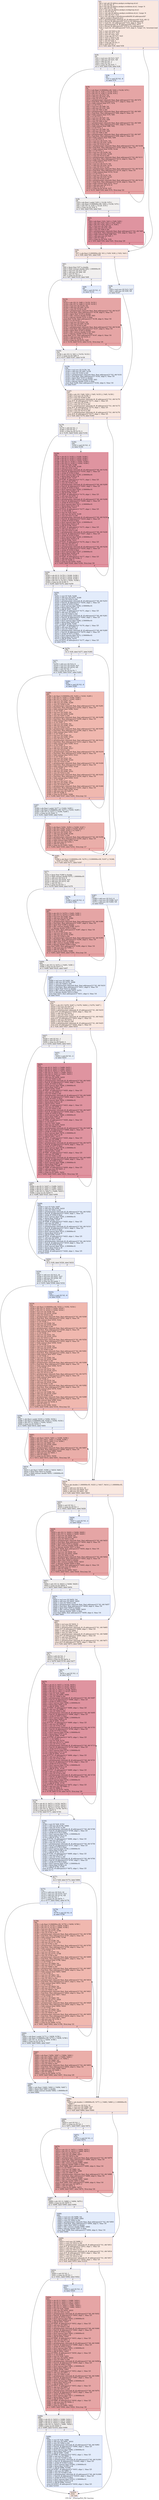 digraph "CFG for '_Z5mergePhS_Pfii' function" {
	label="CFG for '_Z5mergePhS_Pfii' function";

	Node0x5e0a450 [shape=record,color="#3d50c3ff", style=filled, fillcolor="#f1ccb870",label="{%5:\l  %6 = tail call i32 @llvm.amdgcn.workgroup.id.x()\l  %7 = shl i32 %6, 5\l  %8 = tail call i32 @llvm.amdgcn.workitem.id.x(), !range !4\l  %9 = add i32 %7, %8\l  %10 = tail call i32 @llvm.amdgcn.workgroup.id.y()\l  %11 = shl i32 %10, 5\l  %12 = tail call i32 @llvm.amdgcn.workitem.id.y(), !range !4\l  %13 = add i32 %11, %12\l  %14 = tail call align 4 dereferenceable(64) i8 addrspace(4)*\l... @llvm.amdgcn.dispatch.ptr()\l  %15 = getelementptr inbounds i8, i8 addrspace(4)* %14, i64 12\l  %16 = bitcast i8 addrspace(4)* %15 to i32 addrspace(4)*\l  %17 = load i32, i32 addrspace(4)* %16, align 4, !tbaa !5\l  %18 = getelementptr i8, i8 addrspace(4)* %14, i64 4\l  %19 = bitcast i8 addrspace(4)* %18 to i16 addrspace(4)*\l  %20 = load i16, i16 addrspace(4)* %19, align 4, !range !14, !invariant.load\l... !15\l  %21 = zext i16 %20 to i32\l  %22 = udiv i32 %17, %21\l  %23 = mul i32 %22, %21\l  %24 = icmp ugt i32 %17, %23\l  %25 = zext i1 %24 to i32\l  %26 = add i32 %22, %25\l  %27 = shl i32 %26, 5\l  %28 = icmp sgt i32 %3, 0\l  %29 = mul i32 %4, 3\l  br i1 %28, label %30, label %56\l|{<s0>T|<s1>F}}"];
	Node0x5e0a450:s0 -> Node0x5e0d600;
	Node0x5e0a450:s1 -> Node0x5e0d690;
	Node0x5e0d600 [shape=record,color="#3d50c3ff", style=filled, fillcolor="#e0dbd870",label="{%30:\l30:                                               \l  %31 = mul nsw i32 %13, %27\l  %32 = add nsw i32 %31, %9\l  %33 = add i32 %3, -1\l  %34 = and i32 %3, 7\l  %35 = icmp ult i32 %33, 7\l  br i1 %35, label %38, label %36\l|{<s0>T|<s1>F}}"];
	Node0x5e0d600:s0 -> Node0x5e0dc20;
	Node0x5e0d600:s1 -> Node0x5e0dc70;
	Node0x5e0dc70 [shape=record,color="#3d50c3ff", style=filled, fillcolor="#bfd3f670",label="{%36:\l36:                                               \l  %37 = and i32 %3, -8\l  br label %70\l}"];
	Node0x5e0dc70 -> Node0x5e0de70;
	Node0x5e0dc20 [shape=record,color="#3d50c3ff", style=filled, fillcolor="#e0dbd870",label="{%38:\l38:                                               \l  %39 = phi float [ undef, %30 ], [ %128, %70 ]\l  %40 = phi float [ 0.000000e+00, %30 ], [ %128, %70 ]\l  %41 = phi i32 [ 0, %30 ], [ %129, %70 ]\l  %42 = icmp eq i32 %34, 0\l  br i1 %42, label %56, label %43\l|{<s0>T|<s1>F}}"];
	Node0x5e0dc20:s0 -> Node0x5e0d690;
	Node0x5e0dc20:s1 -> Node0x5e0f0e0;
	Node0x5e0f0e0 [shape=record,color="#b70d28ff", style=filled, fillcolor="#b70d2870",label="{%43:\l43:                                               \l  %44 = phi float [ %52, %43 ], [ %40, %38 ]\l  %45 = phi i32 [ %53, %43 ], [ %41, %38 ]\l  %46 = phi i32 [ %54, %43 ], [ 0, %38 ]\l  %47 = mul nsw i32 %45, %4\l  %48 = add nsw i32 %32, %47\l  %49 = sext i32 %48 to i64\l  %50 = getelementptr inbounds float, float addrspace(1)* %2, i64 %49\l  %51 = load float, float addrspace(1)* %50, align 4, !tbaa !16\l  %52 = fadd contract float %44, %51\l  %53 = add nuw nsw i32 %45, 1\l  %54 = add i32 %46, 1\l  %55 = icmp eq i32 %54, %34\l  br i1 %55, label %56, label %43, !llvm.loop !20\l|{<s0>T|<s1>F}}"];
	Node0x5e0f0e0:s0 -> Node0x5e0d690;
	Node0x5e0f0e0:s1 -> Node0x5e0f0e0;
	Node0x5e0d690 [shape=record,color="#3d50c3ff", style=filled, fillcolor="#f1ccb870",label="{%56:\l56:                                               \l  %57 = phi float [ 0.000000e+00, %5 ], [ %39, %38 ], [ %52, %43 ]\l  br i1 %28, label %61, label %58\l|{<s0>T|<s1>F}}"];
	Node0x5e0d690:s0 -> Node0x5e0fd90;
	Node0x5e0d690:s1 -> Node0x5e0fde0;
	Node0x5e0fde0 [shape=record,color="#3d50c3ff", style=filled, fillcolor="#cbd8ee70",label="{%58:\l58:                                               \l  %59 = mul nsw i32 %13, %27\l  %60 = add nsw i32 %59, %9\l  br label %167\l}"];
	Node0x5e0fde0 -> Node0x5e10040;
	Node0x5e0fd90 [shape=record,color="#3d50c3ff", style=filled, fillcolor="#e0dbd870",label="{%61:\l61:                                               \l  %62 = fpext float %57 to double\l  %63 = fadd contract double %62, 1.000000e-05\l  %64 = mul nsw i32 %13, %27\l  %65 = add nsw i32 %64, %9\l  %66 = and i32 %3, 1\l  %67 = icmp eq i32 %3, 1\l  br i1 %67, label %155, label %68\l|{<s0>T|<s1>F}}"];
	Node0x5e0fd90:s0 -> Node0x5e0daa0;
	Node0x5e0fd90:s1 -> Node0x5e106e0;
	Node0x5e106e0 [shape=record,color="#3d50c3ff", style=filled, fillcolor="#bfd3f670",label="{%68:\l68:                                               \l  %69 = and i32 %3, -2\l  br label %132\l}"];
	Node0x5e106e0 -> Node0x5e108b0;
	Node0x5e0de70 [shape=record,color="#b70d28ff", style=filled, fillcolor="#c5333470",label="{%70:\l70:                                               \l  %71 = phi float [ 0.000000e+00, %36 ], [ %128, %70 ]\l  %72 = phi i32 [ 0, %36 ], [ %129, %70 ]\l  %73 = phi i32 [ 0, %36 ], [ %130, %70 ]\l  %74 = mul nsw i32 %72, %4\l  %75 = add nsw i32 %32, %74\l  %76 = sext i32 %75 to i64\l  %77 = getelementptr inbounds float, float addrspace(1)* %2, i64 %76\l  %78 = load float, float addrspace(1)* %77, align 4, !tbaa !16\l  %79 = fadd contract float %71, %78\l  %80 = or i32 %72, 1\l  %81 = mul nsw i32 %80, %4\l  %82 = add nsw i32 %32, %81\l  %83 = sext i32 %82 to i64\l  %84 = getelementptr inbounds float, float addrspace(1)* %2, i64 %83\l  %85 = load float, float addrspace(1)* %84, align 4, !tbaa !16\l  %86 = fadd contract float %79, %85\l  %87 = or i32 %72, 2\l  %88 = mul nsw i32 %87, %4\l  %89 = add nsw i32 %32, %88\l  %90 = sext i32 %89 to i64\l  %91 = getelementptr inbounds float, float addrspace(1)* %2, i64 %90\l  %92 = load float, float addrspace(1)* %91, align 4, !tbaa !16\l  %93 = fadd contract float %86, %92\l  %94 = or i32 %72, 3\l  %95 = mul nsw i32 %94, %4\l  %96 = add nsw i32 %32, %95\l  %97 = sext i32 %96 to i64\l  %98 = getelementptr inbounds float, float addrspace(1)* %2, i64 %97\l  %99 = load float, float addrspace(1)* %98, align 4, !tbaa !16\l  %100 = fadd contract float %93, %99\l  %101 = or i32 %72, 4\l  %102 = mul nsw i32 %101, %4\l  %103 = add nsw i32 %32, %102\l  %104 = sext i32 %103 to i64\l  %105 = getelementptr inbounds float, float addrspace(1)* %2, i64 %104\l  %106 = load float, float addrspace(1)* %105, align 4, !tbaa !16\l  %107 = fadd contract float %100, %106\l  %108 = or i32 %72, 5\l  %109 = mul nsw i32 %108, %4\l  %110 = add nsw i32 %32, %109\l  %111 = sext i32 %110 to i64\l  %112 = getelementptr inbounds float, float addrspace(1)* %2, i64 %111\l  %113 = load float, float addrspace(1)* %112, align 4, !tbaa !16\l  %114 = fadd contract float %107, %113\l  %115 = or i32 %72, 6\l  %116 = mul nsw i32 %115, %4\l  %117 = add nsw i32 %32, %116\l  %118 = sext i32 %117 to i64\l  %119 = getelementptr inbounds float, float addrspace(1)* %2, i64 %118\l  %120 = load float, float addrspace(1)* %119, align 4, !tbaa !16\l  %121 = fadd contract float %114, %120\l  %122 = or i32 %72, 7\l  %123 = mul nsw i32 %122, %4\l  %124 = add nsw i32 %32, %123\l  %125 = sext i32 %124 to i64\l  %126 = getelementptr inbounds float, float addrspace(1)* %2, i64 %125\l  %127 = load float, float addrspace(1)* %126, align 4, !tbaa !16\l  %128 = fadd contract float %121, %127\l  %129 = add nuw nsw i32 %72, 8\l  %130 = add i32 %73, 8\l  %131 = icmp eq i32 %130, %37\l  br i1 %131, label %38, label %70, !llvm.loop !22\l|{<s0>T|<s1>F}}"];
	Node0x5e0de70:s0 -> Node0x5e0dc20;
	Node0x5e0de70:s1 -> Node0x5e0de70;
	Node0x5e108b0 [shape=record,color="#b70d28ff", style=filled, fillcolor="#c5333470",label="{%132:\l132:                                              \l  %133 = phi i32 [ 0, %68 ], [ %152, %132 ]\l  %134 = phi i32 [ 0, %68 ], [ %153, %132 ]\l  %135 = mul nsw i32 %133, %4\l  %136 = add nsw i32 %65, %135\l  %137 = sext i32 %136 to i64\l  %138 = getelementptr inbounds float, float addrspace(1)* %2, i64 %137\l  %139 = load float, float addrspace(1)* %138, align 4, !tbaa !16\l  %140 = fpext float %139 to double\l  %141 = fdiv contract double %140, %63\l  %142 = fptrunc double %141 to float\l  store float %142, float addrspace(1)* %138, align 4, !tbaa !16\l  %143 = or i32 %133, 1\l  %144 = mul nsw i32 %143, %4\l  %145 = add nsw i32 %65, %144\l  %146 = sext i32 %145 to i64\l  %147 = getelementptr inbounds float, float addrspace(1)* %2, i64 %146\l  %148 = load float, float addrspace(1)* %147, align 4, !tbaa !16\l  %149 = fpext float %148 to double\l  %150 = fdiv contract double %149, %63\l  %151 = fptrunc double %150 to float\l  store float %151, float addrspace(1)* %147, align 4, !tbaa !16\l  %152 = add nuw nsw i32 %133, 2\l  %153 = add i32 %134, 2\l  %154 = icmp eq i32 %153, %69\l  br i1 %154, label %155, label %132, !llvm.loop !24\l|{<s0>T|<s1>F}}"];
	Node0x5e108b0:s0 -> Node0x5e0daa0;
	Node0x5e108b0:s1 -> Node0x5e108b0;
	Node0x5e0daa0 [shape=record,color="#3d50c3ff", style=filled, fillcolor="#e0dbd870",label="{%155:\l155:                                              \l  %156 = phi i32 [ 0, %61 ], [ %152, %132 ]\l  %157 = icmp eq i32 %66, 0\l  br i1 %157, label %167, label %158\l|{<s0>T|<s1>F}}"];
	Node0x5e0daa0:s0 -> Node0x5e10040;
	Node0x5e0daa0:s1 -> Node0x5e14630;
	Node0x5e14630 [shape=record,color="#3d50c3ff", style=filled, fillcolor="#bfd3f670",label="{%158:\l158:                                              \l  %159 = mul nsw i32 %156, %4\l  %160 = add nsw i32 %65, %159\l  %161 = sext i32 %160 to i64\l  %162 = getelementptr inbounds float, float addrspace(1)* %2, i64 %161\l  %163 = load float, float addrspace(1)* %162, align 4, !tbaa !16\l  %164 = fpext float %163 to double\l  %165 = fdiv contract double %164, %63\l  %166 = fptrunc double %165 to float\l  store float %166, float addrspace(1)* %162, align 4, !tbaa !16\l  br label %167\l}"];
	Node0x5e14630 -> Node0x5e10040;
	Node0x5e10040 [shape=record,color="#3d50c3ff", style=filled, fillcolor="#f1ccb870",label="{%167:\l167:                                              \l  %168 = phi i32 [ %60, %58 ], [ %65, %155 ], [ %65, %158 ]\l  %169 = mul nsw i32 %168, 3\l  %170 = sext i32 %169 to i64\l  %171 = getelementptr inbounds i8, i8 addrspace(1)* %1, i64 %170\l  store i8 0, i8 addrspace(1)* %171, align 1, !tbaa !25\l  %172 = add nsw i32 %169, 1\l  %173 = sext i32 %172 to i64\l  %174 = getelementptr inbounds i8, i8 addrspace(1)* %1, i64 %173\l  store i8 0, i8 addrspace(1)* %174, align 1, !tbaa !25\l  %175 = add nsw i32 %169, 2\l  %176 = sext i32 %175 to i64\l  %177 = getelementptr inbounds i8, i8 addrspace(1)* %1, i64 %176\l  store i8 0, i8 addrspace(1)* %177, align 1, !tbaa !25\l  br i1 %28, label %178, label %365\l|{<s0>T|<s1>F}}"];
	Node0x5e10040:s0 -> Node0x5e15a70;
	Node0x5e10040:s1 -> Node0x5e15b00;
	Node0x5e15a70 [shape=record,color="#3d50c3ff", style=filled, fillcolor="#e0dbd870",label="{%178:\l178:                                              \l  %179 = add i32 %3, -1\l  %180 = and i32 %3, 1\l  %181 = icmp eq i32 %179, 0\l  br i1 %181, label %244, label %182\l|{<s0>T|<s1>F}}"];
	Node0x5e15a70:s0 -> Node0x5e15df0;
	Node0x5e15a70:s1 -> Node0x5e15e40;
	Node0x5e15e40 [shape=record,color="#3d50c3ff", style=filled, fillcolor="#cedaeb70",label="{%182:\l182:                                              \l  %183 = and i32 %3, -2\l  br label %184\l}"];
	Node0x5e15e40 -> Node0x5e16010;
	Node0x5e16010 [shape=record,color="#b70d28ff", style=filled, fillcolor="#b70d2870",label="{%184:\l184:                                              \l  %185 = phi i8 [ 0, %182 ], [ %240, %184 ]\l  %186 = phi i8 [ 0, %182 ], [ %232, %184 ]\l  %187 = phi i8 [ 0, %182 ], [ %224, %184 ]\l  %188 = phi i32 [ 0, %182 ], [ %241, %184 ]\l  %189 = phi i32 [ 0, %182 ], [ %242, %184 ]\l  %190 = mul i32 %29, %188\l  %191 = add nsw i32 %190, %169\l  %192 = sext i32 %191 to i64\l  %193 = getelementptr inbounds i8, i8 addrspace(1)* %0, i64 %192\l  %194 = load i8, i8 addrspace(1)* %193, align 1, !tbaa !25\l  %195 = uitofp i8 %194 to float\l  %196 = fmul contract float %195, 2.500000e-01\l  %197 = fptoui float %196 to i8\l  %198 = add i8 %187, %197\l  store i8 %198, i8 addrspace(1)* %171, align 1, !tbaa !25\l  %199 = add nsw i32 %191, 1\l  %200 = sext i32 %199 to i64\l  %201 = getelementptr inbounds i8, i8 addrspace(1)* %0, i64 %200\l  %202 = load i8, i8 addrspace(1)* %201, align 1, !tbaa !25\l  %203 = uitofp i8 %202 to float\l  %204 = fmul contract float %203, 2.500000e-01\l  %205 = fptoui float %204 to i8\l  %206 = add i8 %186, %205\l  store i8 %206, i8 addrspace(1)* %174, align 1, !tbaa !25\l  %207 = add nsw i32 %191, 2\l  %208 = sext i32 %207 to i64\l  %209 = getelementptr inbounds i8, i8 addrspace(1)* %0, i64 %208\l  %210 = load i8, i8 addrspace(1)* %209, align 1, !tbaa !25\l  %211 = uitofp i8 %210 to float\l  %212 = fmul contract float %211, 2.500000e-01\l  %213 = fptoui float %212 to i8\l  %214 = add i8 %185, %213\l  store i8 %214, i8 addrspace(1)* %177, align 1, !tbaa !25\l  %215 = or i32 %188, 1\l  %216 = mul i32 %29, %215\l  %217 = add nsw i32 %216, %169\l  %218 = sext i32 %217 to i64\l  %219 = getelementptr inbounds i8, i8 addrspace(1)* %0, i64 %218\l  %220 = load i8, i8 addrspace(1)* %219, align 1, !tbaa !25\l  %221 = uitofp i8 %220 to float\l  %222 = fmul contract float %221, 2.500000e-01\l  %223 = fptoui float %222 to i8\l  %224 = add i8 %198, %223\l  store i8 %224, i8 addrspace(1)* %171, align 1, !tbaa !25\l  %225 = add nsw i32 %217, 1\l  %226 = sext i32 %225 to i64\l  %227 = getelementptr inbounds i8, i8 addrspace(1)* %0, i64 %226\l  %228 = load i8, i8 addrspace(1)* %227, align 1, !tbaa !25\l  %229 = uitofp i8 %228 to float\l  %230 = fmul contract float %229, 2.500000e-01\l  %231 = fptoui float %230 to i8\l  %232 = add i8 %206, %231\l  store i8 %232, i8 addrspace(1)* %174, align 1, !tbaa !25\l  %233 = add nsw i32 %217, 2\l  %234 = sext i32 %233 to i64\l  %235 = getelementptr inbounds i8, i8 addrspace(1)* %0, i64 %234\l  %236 = load i8, i8 addrspace(1)* %235, align 1, !tbaa !25\l  %237 = uitofp i8 %236 to float\l  %238 = fmul contract float %237, 2.500000e-01\l  %239 = fptoui float %238 to i8\l  %240 = add i8 %214, %239\l  store i8 %240, i8 addrspace(1)* %177, align 1, !tbaa !25\l  %241 = add nuw nsw i32 %188, 2\l  %242 = add i32 %189, 2\l  %243 = icmp eq i32 %242, %183\l  br i1 %243, label %244, label %184, !llvm.loop !26\l|{<s0>T|<s1>F}}"];
	Node0x5e16010:s0 -> Node0x5e15df0;
	Node0x5e16010:s1 -> Node0x5e16010;
	Node0x5e15df0 [shape=record,color="#3d50c3ff", style=filled, fillcolor="#e0dbd870",label="{%244:\l244:                                              \l  %245 = phi i8 [ 0, %178 ], [ %240, %184 ]\l  %246 = phi i8 [ 0, %178 ], [ %232, %184 ]\l  %247 = phi i8 [ 0, %178 ], [ %224, %184 ]\l  %248 = phi i32 [ 0, %178 ], [ %241, %184 ]\l  %249 = icmp eq i32 %180, 0\l  br i1 %249, label %276, label %250\l|{<s0>T|<s1>F}}"];
	Node0x5e15df0:s0 -> Node0x5e189e0;
	Node0x5e15df0:s1 -> Node0x5e18a30;
	Node0x5e18a30 [shape=record,color="#3d50c3ff", style=filled, fillcolor="#bfd3f670",label="{%250:\l250:                                              \l  %251 = mul i32 %29, %248\l  %252 = add nsw i32 %251, %169\l  %253 = sext i32 %252 to i64\l  %254 = getelementptr inbounds i8, i8 addrspace(1)* %0, i64 %253\l  %255 = load i8, i8 addrspace(1)* %254, align 1, !tbaa !25\l  %256 = uitofp i8 %255 to float\l  %257 = fmul contract float %256, 2.500000e-01\l  %258 = fptoui float %257 to i8\l  %259 = add i8 %247, %258\l  store i8 %259, i8 addrspace(1)* %171, align 1, !tbaa !25\l  %260 = add nsw i32 %252, 1\l  %261 = sext i32 %260 to i64\l  %262 = getelementptr inbounds i8, i8 addrspace(1)* %0, i64 %261\l  %263 = load i8, i8 addrspace(1)* %262, align 1, !tbaa !25\l  %264 = uitofp i8 %263 to float\l  %265 = fmul contract float %264, 2.500000e-01\l  %266 = fptoui float %265 to i8\l  %267 = add i8 %246, %266\l  store i8 %267, i8 addrspace(1)* %174, align 1, !tbaa !25\l  %268 = add nsw i32 %252, 2\l  %269 = sext i32 %268 to i64\l  %270 = getelementptr inbounds i8, i8 addrspace(1)* %0, i64 %269\l  %271 = load i8, i8 addrspace(1)* %270, align 1, !tbaa !25\l  %272 = uitofp i8 %271 to float\l  %273 = fmul contract float %272, 2.500000e-01\l  %274 = fptoui float %273 to i8\l  %275 = add i8 %245, %274\l  store i8 %275, i8 addrspace(1)* %177, align 1, !tbaa !25\l  br label %276\l}"];
	Node0x5e18a30 -> Node0x5e189e0;
	Node0x5e189e0 [shape=record,color="#3d50c3ff", style=filled, fillcolor="#e0dbd870",label="{%276:\l276:                                              \l  br i1 %28, label %277, label %365\l|{<s0>T|<s1>F}}"];
	Node0x5e189e0:s0 -> Node0x5e1a1c0;
	Node0x5e189e0:s1 -> Node0x5e15b00;
	Node0x5e1a1c0 [shape=record,color="#3d50c3ff", style=filled, fillcolor="#cedaeb70",label="{%277:\l277:                                              \l  %278 = add nsw i32 %13, 8\l  %279 = mul nsw i32 %278, %27\l  %280 = add nsw i32 %279, %9\l  %281 = and i32 %3, 7\l  %282 = icmp ult i32 %179, 7\l  br i1 %282, label %347, label %283\l|{<s0>T|<s1>F}}"];
	Node0x5e1a1c0:s0 -> Node0x5e1a590;
	Node0x5e1a1c0:s1 -> Node0x5e1a5e0;
	Node0x5e1a5e0 [shape=record,color="#3d50c3ff", style=filled, fillcolor="#abc8fd70",label="{%283:\l283:                                              \l  %284 = and i32 %3, -8\l  br label %285\l}"];
	Node0x5e1a5e0 -> Node0x5e1a770;
	Node0x5e1a770 [shape=record,color="#3d50c3ff", style=filled, fillcolor="#dc5d4a70",label="{%285:\l285:                                              \l  %286 = phi float [ 0.000000e+00, %283 ], [ %343, %285 ]\l  %287 = phi i32 [ 0, %283 ], [ %344, %285 ]\l  %288 = phi i32 [ 0, %283 ], [ %345, %285 ]\l  %289 = mul nsw i32 %287, %4\l  %290 = add nsw i32 %280, %289\l  %291 = sext i32 %290 to i64\l  %292 = getelementptr inbounds float, float addrspace(1)* %2, i64 %291\l  %293 = load float, float addrspace(1)* %292, align 4, !tbaa !16\l  %294 = fadd contract float %286, %293\l  %295 = or i32 %287, 1\l  %296 = mul nsw i32 %295, %4\l  %297 = add nsw i32 %280, %296\l  %298 = sext i32 %297 to i64\l  %299 = getelementptr inbounds float, float addrspace(1)* %2, i64 %298\l  %300 = load float, float addrspace(1)* %299, align 4, !tbaa !16\l  %301 = fadd contract float %294, %300\l  %302 = or i32 %287, 2\l  %303 = mul nsw i32 %302, %4\l  %304 = add nsw i32 %280, %303\l  %305 = sext i32 %304 to i64\l  %306 = getelementptr inbounds float, float addrspace(1)* %2, i64 %305\l  %307 = load float, float addrspace(1)* %306, align 4, !tbaa !16\l  %308 = fadd contract float %301, %307\l  %309 = or i32 %287, 3\l  %310 = mul nsw i32 %309, %4\l  %311 = add nsw i32 %280, %310\l  %312 = sext i32 %311 to i64\l  %313 = getelementptr inbounds float, float addrspace(1)* %2, i64 %312\l  %314 = load float, float addrspace(1)* %313, align 4, !tbaa !16\l  %315 = fadd contract float %308, %314\l  %316 = or i32 %287, 4\l  %317 = mul nsw i32 %316, %4\l  %318 = add nsw i32 %280, %317\l  %319 = sext i32 %318 to i64\l  %320 = getelementptr inbounds float, float addrspace(1)* %2, i64 %319\l  %321 = load float, float addrspace(1)* %320, align 4, !tbaa !16\l  %322 = fadd contract float %315, %321\l  %323 = or i32 %287, 5\l  %324 = mul nsw i32 %323, %4\l  %325 = add nsw i32 %280, %324\l  %326 = sext i32 %325 to i64\l  %327 = getelementptr inbounds float, float addrspace(1)* %2, i64 %326\l  %328 = load float, float addrspace(1)* %327, align 4, !tbaa !16\l  %329 = fadd contract float %322, %328\l  %330 = or i32 %287, 6\l  %331 = mul nsw i32 %330, %4\l  %332 = add nsw i32 %280, %331\l  %333 = sext i32 %332 to i64\l  %334 = getelementptr inbounds float, float addrspace(1)* %2, i64 %333\l  %335 = load float, float addrspace(1)* %334, align 4, !tbaa !16\l  %336 = fadd contract float %329, %335\l  %337 = or i32 %287, 7\l  %338 = mul nsw i32 %337, %4\l  %339 = add nsw i32 %280, %338\l  %340 = sext i32 %339 to i64\l  %341 = getelementptr inbounds float, float addrspace(1)* %2, i64 %340\l  %342 = load float, float addrspace(1)* %341, align 4, !tbaa !16\l  %343 = fadd contract float %336, %342\l  %344 = add nuw nsw i32 %287, 8\l  %345 = add i32 %288, 8\l  %346 = icmp eq i32 %345, %284\l  br i1 %346, label %347, label %285, !llvm.loop !22\l|{<s0>T|<s1>F}}"];
	Node0x5e1a770:s0 -> Node0x5e1a590;
	Node0x5e1a770:s1 -> Node0x5e1a770;
	Node0x5e1a590 [shape=record,color="#3d50c3ff", style=filled, fillcolor="#cedaeb70",label="{%347:\l347:                                              \l  %348 = phi float [ undef, %277 ], [ %343, %285 ]\l  %349 = phi float [ 0.000000e+00, %277 ], [ %343, %285 ]\l  %350 = phi i32 [ 0, %277 ], [ %344, %285 ]\l  %351 = icmp eq i32 %281, 0\l  br i1 %351, label %365, label %352\l|{<s0>T|<s1>F}}"];
	Node0x5e1a590:s0 -> Node0x5e15b00;
	Node0x5e1a590:s1 -> Node0x5e1dd40;
	Node0x5e1dd40 [shape=record,color="#b70d28ff", style=filled, fillcolor="#d0473d70",label="{%352:\l352:                                              \l  %353 = phi float [ %361, %352 ], [ %349, %347 ]\l  %354 = phi i32 [ %362, %352 ], [ %350, %347 ]\l  %355 = phi i32 [ %363, %352 ], [ 0, %347 ]\l  %356 = mul nsw i32 %354, %4\l  %357 = add nsw i32 %280, %356\l  %358 = sext i32 %357 to i64\l  %359 = getelementptr inbounds float, float addrspace(1)* %2, i64 %358\l  %360 = load float, float addrspace(1)* %359, align 4, !tbaa !16\l  %361 = fadd contract float %353, %360\l  %362 = add nuw nsw i32 %354, 1\l  %363 = add i32 %355, 1\l  %364 = icmp eq i32 %363, %281\l  br i1 %364, label %365, label %352, !llvm.loop !27\l|{<s0>T|<s1>F}}"];
	Node0x5e1dd40:s0 -> Node0x5e15b00;
	Node0x5e1dd40:s1 -> Node0x5e1dd40;
	Node0x5e15b00 [shape=record,color="#3d50c3ff", style=filled, fillcolor="#f1ccb870",label="{%365:\l365:                                              \l  %366 = phi float [ 0.000000e+00, %276 ], [ 0.000000e+00, %167 ], [ %348,\l... %347 ], [ %361, %352 ]\l  br i1 %28, label %371, label %367\l|{<s0>T|<s1>F}}"];
	Node0x5e15b00:s0 -> Node0x5e1e760;
	Node0x5e15b00:s1 -> Node0x5e1e7b0;
	Node0x5e1e7b0 [shape=record,color="#3d50c3ff", style=filled, fillcolor="#cbd8ee70",label="{%367:\l367:                                              \l  %368 = add nsw i32 %13, 8\l  %369 = mul nsw i32 %368, %27\l  %370 = add nsw i32 %369, %9\l  br label %416\l}"];
	Node0x5e1e7b0 -> Node0x5e1ea60;
	Node0x5e1e760 [shape=record,color="#3d50c3ff", style=filled, fillcolor="#e0dbd870",label="{%371:\l371:                                              \l  %372 = fpext float %366 to double\l  %373 = fadd contract double %372, 1.000000e-05\l  %374 = add nsw i32 %13, 8\l  %375 = mul nsw i32 %374, %27\l  %376 = add nsw i32 %375, %9\l  %377 = and i32 %3, 1\l  %378 = icmp eq i32 %3, 1\l  br i1 %378, label %404, label %379\l|{<s0>T|<s1>F}}"];
	Node0x5e1e760:s0 -> Node0x5e1eef0;
	Node0x5e1e760:s1 -> Node0x5e1ef40;
	Node0x5e1ef40 [shape=record,color="#3d50c3ff", style=filled, fillcolor="#bfd3f670",label="{%379:\l379:                                              \l  %380 = and i32 %3, -2\l  br label %381\l}"];
	Node0x5e1ef40 -> Node0x5e1f110;
	Node0x5e1f110 [shape=record,color="#b70d28ff", style=filled, fillcolor="#c5333470",label="{%381:\l381:                                              \l  %382 = phi i32 [ 0, %379 ], [ %401, %381 ]\l  %383 = phi i32 [ 0, %379 ], [ %402, %381 ]\l  %384 = mul nsw i32 %382, %4\l  %385 = add nsw i32 %376, %384\l  %386 = sext i32 %385 to i64\l  %387 = getelementptr inbounds float, float addrspace(1)* %2, i64 %386\l  %388 = load float, float addrspace(1)* %387, align 4, !tbaa !16\l  %389 = fpext float %388 to double\l  %390 = fdiv contract double %389, %373\l  %391 = fptrunc double %390 to float\l  store float %391, float addrspace(1)* %387, align 4, !tbaa !16\l  %392 = or i32 %382, 1\l  %393 = mul nsw i32 %392, %4\l  %394 = add nsw i32 %376, %393\l  %395 = sext i32 %394 to i64\l  %396 = getelementptr inbounds float, float addrspace(1)* %2, i64 %395\l  %397 = load float, float addrspace(1)* %396, align 4, !tbaa !16\l  %398 = fpext float %397 to double\l  %399 = fdiv contract double %398, %373\l  %400 = fptrunc double %399 to float\l  store float %400, float addrspace(1)* %396, align 4, !tbaa !16\l  %401 = add nuw nsw i32 %382, 2\l  %402 = add i32 %383, 2\l  %403 = icmp eq i32 %402, %380\l  br i1 %403, label %404, label %381, !llvm.loop !24\l|{<s0>T|<s1>F}}"];
	Node0x5e1f110:s0 -> Node0x5e1eef0;
	Node0x5e1f110:s1 -> Node0x5e1f110;
	Node0x5e1eef0 [shape=record,color="#3d50c3ff", style=filled, fillcolor="#e0dbd870",label="{%404:\l404:                                              \l  %405 = phi i32 [ 0, %371 ], [ %401, %381 ]\l  %406 = icmp eq i32 %377, 0\l  br i1 %406, label %416, label %407\l|{<s0>T|<s1>F}}"];
	Node0x5e1eef0:s0 -> Node0x5e1ea60;
	Node0x5e1eef0:s1 -> Node0x5e206f0;
	Node0x5e206f0 [shape=record,color="#3d50c3ff", style=filled, fillcolor="#bfd3f670",label="{%407:\l407:                                              \l  %408 = mul nsw i32 %405, %4\l  %409 = add nsw i32 %376, %408\l  %410 = sext i32 %409 to i64\l  %411 = getelementptr inbounds float, float addrspace(1)* %2, i64 %410\l  %412 = load float, float addrspace(1)* %411, align 4, !tbaa !16\l  %413 = fpext float %412 to double\l  %414 = fdiv contract double %413, %373\l  %415 = fptrunc double %414 to float\l  store float %415, float addrspace(1)* %411, align 4, !tbaa !16\l  br label %416\l}"];
	Node0x5e206f0 -> Node0x5e1ea60;
	Node0x5e1ea60 [shape=record,color="#3d50c3ff", style=filled, fillcolor="#f1ccb870",label="{%416:\l416:                                              \l  %417 = phi i32 [ %370, %367 ], [ %376, %404 ], [ %376, %407 ]\l  %418 = mul nsw i32 %417, 3\l  %419 = sext i32 %418 to i64\l  %420 = getelementptr inbounds i8, i8 addrspace(1)* %1, i64 %419\l  store i8 0, i8 addrspace(1)* %420, align 1, !tbaa !25\l  %421 = add nsw i32 %418, 1\l  %422 = sext i32 %421 to i64\l  %423 = getelementptr inbounds i8, i8 addrspace(1)* %1, i64 %422\l  store i8 0, i8 addrspace(1)* %423, align 1, !tbaa !25\l  %424 = add nsw i32 %418, 2\l  %425 = sext i32 %424 to i64\l  %426 = getelementptr inbounds i8, i8 addrspace(1)* %1, i64 %425\l  store i8 0, i8 addrspace(1)* %426, align 1, !tbaa !25\l  br i1 %28, label %427, label %618\l|{<s0>T|<s1>F}}"];
	Node0x5e1ea60:s0 -> Node0x5e21460;
	Node0x5e1ea60:s1 -> Node0x5e214b0;
	Node0x5e21460 [shape=record,color="#3d50c3ff", style=filled, fillcolor="#e0dbd870",label="{%427:\l427:                                              \l  %428 = add i32 %3, -1\l  %429 = and i32 %3, 1\l  %430 = icmp eq i32 %428, 0\l  br i1 %430, label %493, label %431\l|{<s0>T|<s1>F}}"];
	Node0x5e21460:s0 -> Node0x5e21760;
	Node0x5e21460:s1 -> Node0x5e217b0;
	Node0x5e217b0 [shape=record,color="#3d50c3ff", style=filled, fillcolor="#cedaeb70",label="{%431:\l431:                                              \l  %432 = and i32 %3, -2\l  br label %433\l}"];
	Node0x5e217b0 -> Node0x5e21940;
	Node0x5e21940 [shape=record,color="#b70d28ff", style=filled, fillcolor="#b70d2870",label="{%433:\l433:                                              \l  %434 = phi i8 [ 0, %431 ], [ %489, %433 ]\l  %435 = phi i8 [ 0, %431 ], [ %481, %433 ]\l  %436 = phi i8 [ 0, %431 ], [ %473, %433 ]\l  %437 = phi i32 [ 0, %431 ], [ %490, %433 ]\l  %438 = phi i32 [ 0, %431 ], [ %491, %433 ]\l  %439 = mul i32 %29, %437\l  %440 = add nsw i32 %439, %418\l  %441 = sext i32 %440 to i64\l  %442 = getelementptr inbounds i8, i8 addrspace(1)* %0, i64 %441\l  %443 = load i8, i8 addrspace(1)* %442, align 1, !tbaa !25\l  %444 = uitofp i8 %443 to float\l  %445 = fmul contract float %444, 2.500000e-01\l  %446 = fptoui float %445 to i8\l  %447 = add i8 %436, %446\l  store i8 %447, i8 addrspace(1)* %420, align 1, !tbaa !25\l  %448 = add nsw i32 %440, 1\l  %449 = sext i32 %448 to i64\l  %450 = getelementptr inbounds i8, i8 addrspace(1)* %0, i64 %449\l  %451 = load i8, i8 addrspace(1)* %450, align 1, !tbaa !25\l  %452 = uitofp i8 %451 to float\l  %453 = fmul contract float %452, 2.500000e-01\l  %454 = fptoui float %453 to i8\l  %455 = add i8 %435, %454\l  store i8 %455, i8 addrspace(1)* %423, align 1, !tbaa !25\l  %456 = add nsw i32 %440, 2\l  %457 = sext i32 %456 to i64\l  %458 = getelementptr inbounds i8, i8 addrspace(1)* %0, i64 %457\l  %459 = load i8, i8 addrspace(1)* %458, align 1, !tbaa !25\l  %460 = uitofp i8 %459 to float\l  %461 = fmul contract float %460, 2.500000e-01\l  %462 = fptoui float %461 to i8\l  %463 = add i8 %434, %462\l  store i8 %463, i8 addrspace(1)* %426, align 1, !tbaa !25\l  %464 = or i32 %437, 1\l  %465 = mul i32 %29, %464\l  %466 = add nsw i32 %465, %418\l  %467 = sext i32 %466 to i64\l  %468 = getelementptr inbounds i8, i8 addrspace(1)* %0, i64 %467\l  %469 = load i8, i8 addrspace(1)* %468, align 1, !tbaa !25\l  %470 = uitofp i8 %469 to float\l  %471 = fmul contract float %470, 2.500000e-01\l  %472 = fptoui float %471 to i8\l  %473 = add i8 %447, %472\l  store i8 %473, i8 addrspace(1)* %420, align 1, !tbaa !25\l  %474 = add nsw i32 %466, 1\l  %475 = sext i32 %474 to i64\l  %476 = getelementptr inbounds i8, i8 addrspace(1)* %0, i64 %475\l  %477 = load i8, i8 addrspace(1)* %476, align 1, !tbaa !25\l  %478 = uitofp i8 %477 to float\l  %479 = fmul contract float %478, 2.500000e-01\l  %480 = fptoui float %479 to i8\l  %481 = add i8 %455, %480\l  store i8 %481, i8 addrspace(1)* %423, align 1, !tbaa !25\l  %482 = add nsw i32 %466, 2\l  %483 = sext i32 %482 to i64\l  %484 = getelementptr inbounds i8, i8 addrspace(1)* %0, i64 %483\l  %485 = load i8, i8 addrspace(1)* %484, align 1, !tbaa !25\l  %486 = uitofp i8 %485 to float\l  %487 = fmul contract float %486, 2.500000e-01\l  %488 = fptoui float %487 to i8\l  %489 = add i8 %463, %488\l  store i8 %489, i8 addrspace(1)* %426, align 1, !tbaa !25\l  %490 = add nuw nsw i32 %437, 2\l  %491 = add i32 %438, 2\l  %492 = icmp eq i32 %491, %432\l  br i1 %492, label %493, label %433, !llvm.loop !26\l|{<s0>T|<s1>F}}"];
	Node0x5e21940:s0 -> Node0x5e21760;
	Node0x5e21940:s1 -> Node0x5e21940;
	Node0x5e21760 [shape=record,color="#3d50c3ff", style=filled, fillcolor="#e0dbd870",label="{%493:\l493:                                              \l  %494 = phi i8 [ 0, %427 ], [ %489, %433 ]\l  %495 = phi i8 [ 0, %427 ], [ %481, %433 ]\l  %496 = phi i8 [ 0, %427 ], [ %473, %433 ]\l  %497 = phi i32 [ 0, %427 ], [ %490, %433 ]\l  %498 = icmp eq i32 %429, 0\l  br i1 %498, label %525, label %499\l|{<s0>T|<s1>F}}"];
	Node0x5e21760:s0 -> Node0x5e24ba0;
	Node0x5e21760:s1 -> Node0x5e24bf0;
	Node0x5e24bf0 [shape=record,color="#3d50c3ff", style=filled, fillcolor="#bfd3f670",label="{%499:\l499:                                              \l  %500 = mul i32 %29, %497\l  %501 = add nsw i32 %500, %418\l  %502 = sext i32 %501 to i64\l  %503 = getelementptr inbounds i8, i8 addrspace(1)* %0, i64 %502\l  %504 = load i8, i8 addrspace(1)* %503, align 1, !tbaa !25\l  %505 = uitofp i8 %504 to float\l  %506 = fmul contract float %505, 2.500000e-01\l  %507 = fptoui float %506 to i8\l  %508 = add i8 %496, %507\l  store i8 %508, i8 addrspace(1)* %420, align 1, !tbaa !25\l  %509 = add nsw i32 %501, 1\l  %510 = sext i32 %509 to i64\l  %511 = getelementptr inbounds i8, i8 addrspace(1)* %0, i64 %510\l  %512 = load i8, i8 addrspace(1)* %511, align 1, !tbaa !25\l  %513 = uitofp i8 %512 to float\l  %514 = fmul contract float %513, 2.500000e-01\l  %515 = fptoui float %514 to i8\l  %516 = add i8 %495, %515\l  store i8 %516, i8 addrspace(1)* %423, align 1, !tbaa !25\l  %517 = add nsw i32 %501, 2\l  %518 = sext i32 %517 to i64\l  %519 = getelementptr inbounds i8, i8 addrspace(1)* %0, i64 %518\l  %520 = load i8, i8 addrspace(1)* %519, align 1, !tbaa !25\l  %521 = uitofp i8 %520 to float\l  %522 = fmul contract float %521, 2.500000e-01\l  %523 = fptoui float %522 to i8\l  %524 = add i8 %494, %523\l  store i8 %524, i8 addrspace(1)* %426, align 1, !tbaa !25\l  br label %525\l}"];
	Node0x5e24bf0 -> Node0x5e24ba0;
	Node0x5e24ba0 [shape=record,color="#3d50c3ff", style=filled, fillcolor="#e0dbd870",label="{%525:\l525:                                              \l  br i1 %28, label %526, label %618\l|{<s0>T|<s1>F}}"];
	Node0x5e24ba0:s0 -> Node0x5e195e0;
	Node0x5e24ba0:s1 -> Node0x5e214b0;
	Node0x5e195e0 [shape=record,color="#3d50c3ff", style=filled, fillcolor="#cedaeb70",label="{%526:\l526:                                              \l  %527 = add nsw i32 %13, 16\l  %528 = mul nsw i32 %527, %27\l  %529 = add nsw i32 %528, %9\l  %530 = and i32 %3, 7\l  %531 = icmp ult i32 %428, 7\l  br i1 %531, label %596, label %532\l|{<s0>T|<s1>F}}"];
	Node0x5e195e0:s0 -> Node0x5e199b0;
	Node0x5e195e0:s1 -> Node0x5e19a00;
	Node0x5e19a00 [shape=record,color="#3d50c3ff", style=filled, fillcolor="#abc8fd70",label="{%532:\l532:                                              \l  %533 = and i32 %3, -8\l  br label %534\l}"];
	Node0x5e19a00 -> Node0x5e19b90;
	Node0x5e19b90 [shape=record,color="#3d50c3ff", style=filled, fillcolor="#dc5d4a70",label="{%534:\l534:                                              \l  %535 = phi float [ 0.000000e+00, %532 ], [ %592, %534 ]\l  %536 = phi i32 [ 0, %532 ], [ %593, %534 ]\l  %537 = phi i32 [ 0, %532 ], [ %594, %534 ]\l  %538 = mul nsw i32 %536, %4\l  %539 = add nsw i32 %529, %538\l  %540 = sext i32 %539 to i64\l  %541 = getelementptr inbounds float, float addrspace(1)* %2, i64 %540\l  %542 = load float, float addrspace(1)* %541, align 4, !tbaa !16\l  %543 = fadd contract float %535, %542\l  %544 = or i32 %536, 1\l  %545 = mul nsw i32 %544, %4\l  %546 = add nsw i32 %529, %545\l  %547 = sext i32 %546 to i64\l  %548 = getelementptr inbounds float, float addrspace(1)* %2, i64 %547\l  %549 = load float, float addrspace(1)* %548, align 4, !tbaa !16\l  %550 = fadd contract float %543, %549\l  %551 = or i32 %536, 2\l  %552 = mul nsw i32 %551, %4\l  %553 = add nsw i32 %529, %552\l  %554 = sext i32 %553 to i64\l  %555 = getelementptr inbounds float, float addrspace(1)* %2, i64 %554\l  %556 = load float, float addrspace(1)* %555, align 4, !tbaa !16\l  %557 = fadd contract float %550, %556\l  %558 = or i32 %536, 3\l  %559 = mul nsw i32 %558, %4\l  %560 = add nsw i32 %529, %559\l  %561 = sext i32 %560 to i64\l  %562 = getelementptr inbounds float, float addrspace(1)* %2, i64 %561\l  %563 = load float, float addrspace(1)* %562, align 4, !tbaa !16\l  %564 = fadd contract float %557, %563\l  %565 = or i32 %536, 4\l  %566 = mul nsw i32 %565, %4\l  %567 = add nsw i32 %529, %566\l  %568 = sext i32 %567 to i64\l  %569 = getelementptr inbounds float, float addrspace(1)* %2, i64 %568\l  %570 = load float, float addrspace(1)* %569, align 4, !tbaa !16\l  %571 = fadd contract float %564, %570\l  %572 = or i32 %536, 5\l  %573 = mul nsw i32 %572, %4\l  %574 = add nsw i32 %529, %573\l  %575 = sext i32 %574 to i64\l  %576 = getelementptr inbounds float, float addrspace(1)* %2, i64 %575\l  %577 = load float, float addrspace(1)* %576, align 4, !tbaa !16\l  %578 = fadd contract float %571, %577\l  %579 = or i32 %536, 6\l  %580 = mul nsw i32 %579, %4\l  %581 = add nsw i32 %529, %580\l  %582 = sext i32 %581 to i64\l  %583 = getelementptr inbounds float, float addrspace(1)* %2, i64 %582\l  %584 = load float, float addrspace(1)* %583, align 4, !tbaa !16\l  %585 = fadd contract float %578, %584\l  %586 = or i32 %536, 7\l  %587 = mul nsw i32 %586, %4\l  %588 = add nsw i32 %529, %587\l  %589 = sext i32 %588 to i64\l  %590 = getelementptr inbounds float, float addrspace(1)* %2, i64 %589\l  %591 = load float, float addrspace(1)* %590, align 4, !tbaa !16\l  %592 = fadd contract float %585, %591\l  %593 = add nuw nsw i32 %536, 8\l  %594 = add i32 %537, 8\l  %595 = icmp eq i32 %594, %533\l  br i1 %595, label %596, label %534, !llvm.loop !22\l|{<s0>T|<s1>F}}"];
	Node0x5e19b90:s0 -> Node0x5e199b0;
	Node0x5e19b90:s1 -> Node0x5e19b90;
	Node0x5e199b0 [shape=record,color="#3d50c3ff", style=filled, fillcolor="#cedaeb70",label="{%596:\l596:                                              \l  %597 = phi float [ undef, %526 ], [ %592, %534 ]\l  %598 = phi float [ 0.000000e+00, %526 ], [ %592, %534 ]\l  %599 = phi i32 [ 0, %526 ], [ %593, %534 ]\l  %600 = icmp eq i32 %530, 0\l  br i1 %600, label %614, label %601\l|{<s0>T|<s1>F}}"];
	Node0x5e199b0:s0 -> Node0x5e296c0;
	Node0x5e199b0:s1 -> Node0x5e29710;
	Node0x5e29710 [shape=record,color="#b70d28ff", style=filled, fillcolor="#d0473d70",label="{%601:\l601:                                              \l  %602 = phi float [ %610, %601 ], [ %598, %596 ]\l  %603 = phi i32 [ %611, %601 ], [ %599, %596 ]\l  %604 = phi i32 [ %612, %601 ], [ 0, %596 ]\l  %605 = mul nsw i32 %603, %4\l  %606 = add nsw i32 %529, %605\l  %607 = sext i32 %606 to i64\l  %608 = getelementptr inbounds float, float addrspace(1)* %2, i64 %607\l  %609 = load float, float addrspace(1)* %608, align 4, !tbaa !16\l  %610 = fadd contract float %602, %609\l  %611 = add nuw nsw i32 %603, 1\l  %612 = add i32 %604, 1\l  %613 = icmp eq i32 %612, %530\l  br i1 %613, label %614, label %601, !llvm.loop !28\l|{<s0>T|<s1>F}}"];
	Node0x5e29710:s0 -> Node0x5e296c0;
	Node0x5e29710:s1 -> Node0x5e29710;
	Node0x5e296c0 [shape=record,color="#3d50c3ff", style=filled, fillcolor="#cedaeb70",label="{%614:\l614:                                              \l  %615 = phi float [ %597, %596 ], [ %610, %601 ]\l  %616 = fpext float %615 to double\l  %617 = fadd contract double %616, 1.000000e-05\l  br label %618\l}"];
	Node0x5e296c0 -> Node0x5e214b0;
	Node0x5e214b0 [shape=record,color="#3d50c3ff", style=filled, fillcolor="#f1ccb870",label="{%618:\l618:                                              \l  %619 = phi double [ 1.000000e-05, %525 ], [ %617, %614 ], [ 1.000000e-05,\l... %416 ]\l  %620 = add nsw i32 %13, 16\l  %621 = mul nsw i32 %620, %27\l  %622 = add nsw i32 %621, %9\l  br i1 %28, label %623, label %663\l|{<s0>T|<s1>F}}"];
	Node0x5e214b0:s0 -> Node0x5e2a4d0;
	Node0x5e214b0:s1 -> Node0x5e2a520;
	Node0x5e2a4d0 [shape=record,color="#3d50c3ff", style=filled, fillcolor="#e0dbd870",label="{%623:\l623:                                              \l  %624 = and i32 %3, 1\l  %625 = icmp eq i32 %3, 1\l  br i1 %625, label %651, label %626\l|{<s0>T|<s1>F}}"];
	Node0x5e2a4d0:s0 -> Node0x5e2a740;
	Node0x5e2a4d0:s1 -> Node0x5e2a790;
	Node0x5e2a790 [shape=record,color="#3d50c3ff", style=filled, fillcolor="#bfd3f670",label="{%626:\l626:                                              \l  %627 = and i32 %3, -2\l  br label %628\l}"];
	Node0x5e2a790 -> Node0x5e2a920;
	Node0x5e2a920 [shape=record,color="#b70d28ff", style=filled, fillcolor="#c5333470",label="{%628:\l628:                                              \l  %629 = phi i32 [ 0, %626 ], [ %648, %628 ]\l  %630 = phi i32 [ 0, %626 ], [ %649, %628 ]\l  %631 = mul nsw i32 %629, %4\l  %632 = add nsw i32 %622, %631\l  %633 = sext i32 %632 to i64\l  %634 = getelementptr inbounds float, float addrspace(1)* %2, i64 %633\l  %635 = load float, float addrspace(1)* %634, align 4, !tbaa !16\l  %636 = fpext float %635 to double\l  %637 = fdiv contract double %636, %619\l  %638 = fptrunc double %637 to float\l  store float %638, float addrspace(1)* %634, align 4, !tbaa !16\l  %639 = or i32 %629, 1\l  %640 = mul nsw i32 %639, %4\l  %641 = add nsw i32 %622, %640\l  %642 = sext i32 %641 to i64\l  %643 = getelementptr inbounds float, float addrspace(1)* %2, i64 %642\l  %644 = load float, float addrspace(1)* %643, align 4, !tbaa !16\l  %645 = fpext float %644 to double\l  %646 = fdiv contract double %645, %619\l  %647 = fptrunc double %646 to float\l  store float %647, float addrspace(1)* %643, align 4, !tbaa !16\l  %648 = add nuw nsw i32 %629, 2\l  %649 = add i32 %630, 2\l  %650 = icmp eq i32 %649, %627\l  br i1 %650, label %651, label %628, !llvm.loop !24\l|{<s0>T|<s1>F}}"];
	Node0x5e2a920:s0 -> Node0x5e2a740;
	Node0x5e2a920:s1 -> Node0x5e2a920;
	Node0x5e2a740 [shape=record,color="#3d50c3ff", style=filled, fillcolor="#e0dbd870",label="{%651:\l651:                                              \l  %652 = phi i32 [ 0, %623 ], [ %648, %628 ]\l  %653 = icmp eq i32 %624, 0\l  br i1 %653, label %663, label %654\l|{<s0>T|<s1>F}}"];
	Node0x5e2a740:s0 -> Node0x5e2a520;
	Node0x5e2a740:s1 -> Node0x5e1bd60;
	Node0x5e1bd60 [shape=record,color="#3d50c3ff", style=filled, fillcolor="#bfd3f670",label="{%654:\l654:                                              \l  %655 = mul nsw i32 %652, %4\l  %656 = add nsw i32 %622, %655\l  %657 = sext i32 %656 to i64\l  %658 = getelementptr inbounds float, float addrspace(1)* %2, i64 %657\l  %659 = load float, float addrspace(1)* %658, align 4, !tbaa !16\l  %660 = fpext float %659 to double\l  %661 = fdiv contract double %660, %619\l  %662 = fptrunc double %661 to float\l  store float %662, float addrspace(1)* %658, align 4, !tbaa !16\l  br label %663\l}"];
	Node0x5e1bd60 -> Node0x5e2a520;
	Node0x5e2a520 [shape=record,color="#3d50c3ff", style=filled, fillcolor="#f1ccb870",label="{%663:\l663:                                              \l  %664 = mul nsw i32 %622, 3\l  %665 = sext i32 %664 to i64\l  %666 = getelementptr inbounds i8, i8 addrspace(1)* %1, i64 %665\l  store i8 0, i8 addrspace(1)* %666, align 1, !tbaa !25\l  %667 = add nsw i32 %664, 1\l  %668 = sext i32 %667 to i64\l  %669 = getelementptr inbounds i8, i8 addrspace(1)* %1, i64 %668\l  store i8 0, i8 addrspace(1)* %669, align 1, !tbaa !25\l  %670 = add nsw i32 %664, 2\l  %671 = sext i32 %670 to i64\l  %672 = getelementptr inbounds i8, i8 addrspace(1)* %1, i64 %671\l  store i8 0, i8 addrspace(1)* %672, align 1, !tbaa !25\l  br i1 %28, label %673, label %864\l|{<s0>T|<s1>F}}"];
	Node0x5e2a520:s0 -> Node0x5e1ca00;
	Node0x5e2a520:s1 -> Node0x5e1ca50;
	Node0x5e1ca00 [shape=record,color="#3d50c3ff", style=filled, fillcolor="#e0dbd870",label="{%673:\l673:                                              \l  %674 = add i32 %3, -1\l  %675 = and i32 %3, 1\l  %676 = icmp eq i32 %674, 0\l  br i1 %676, label %739, label %677\l|{<s0>T|<s1>F}}"];
	Node0x5e1ca00:s0 -> Node0x5e10eb0;
	Node0x5e1ca00:s1 -> Node0x5e10f00;
	Node0x5e10f00 [shape=record,color="#3d50c3ff", style=filled, fillcolor="#cedaeb70",label="{%677:\l677:                                              \l  %678 = and i32 %3, -2\l  br label %679\l}"];
	Node0x5e10f00 -> Node0x5e11090;
	Node0x5e11090 [shape=record,color="#b70d28ff", style=filled, fillcolor="#b70d2870",label="{%679:\l679:                                              \l  %680 = phi i8 [ 0, %677 ], [ %735, %679 ]\l  %681 = phi i8 [ 0, %677 ], [ %727, %679 ]\l  %682 = phi i8 [ 0, %677 ], [ %719, %679 ]\l  %683 = phi i32 [ 0, %677 ], [ %736, %679 ]\l  %684 = phi i32 [ 0, %677 ], [ %737, %679 ]\l  %685 = mul i32 %29, %683\l  %686 = add nsw i32 %685, %664\l  %687 = sext i32 %686 to i64\l  %688 = getelementptr inbounds i8, i8 addrspace(1)* %0, i64 %687\l  %689 = load i8, i8 addrspace(1)* %688, align 1, !tbaa !25\l  %690 = uitofp i8 %689 to float\l  %691 = fmul contract float %690, 2.500000e-01\l  %692 = fptoui float %691 to i8\l  %693 = add i8 %682, %692\l  store i8 %693, i8 addrspace(1)* %666, align 1, !tbaa !25\l  %694 = add nsw i32 %686, 1\l  %695 = sext i32 %694 to i64\l  %696 = getelementptr inbounds i8, i8 addrspace(1)* %0, i64 %695\l  %697 = load i8, i8 addrspace(1)* %696, align 1, !tbaa !25\l  %698 = uitofp i8 %697 to float\l  %699 = fmul contract float %698, 2.500000e-01\l  %700 = fptoui float %699 to i8\l  %701 = add i8 %681, %700\l  store i8 %701, i8 addrspace(1)* %669, align 1, !tbaa !25\l  %702 = add nsw i32 %686, 2\l  %703 = sext i32 %702 to i64\l  %704 = getelementptr inbounds i8, i8 addrspace(1)* %0, i64 %703\l  %705 = load i8, i8 addrspace(1)* %704, align 1, !tbaa !25\l  %706 = uitofp i8 %705 to float\l  %707 = fmul contract float %706, 2.500000e-01\l  %708 = fptoui float %707 to i8\l  %709 = add i8 %680, %708\l  store i8 %709, i8 addrspace(1)* %672, align 1, !tbaa !25\l  %710 = or i32 %683, 1\l  %711 = mul i32 %29, %710\l  %712 = add nsw i32 %711, %664\l  %713 = sext i32 %712 to i64\l  %714 = getelementptr inbounds i8, i8 addrspace(1)* %0, i64 %713\l  %715 = load i8, i8 addrspace(1)* %714, align 1, !tbaa !25\l  %716 = uitofp i8 %715 to float\l  %717 = fmul contract float %716, 2.500000e-01\l  %718 = fptoui float %717 to i8\l  %719 = add i8 %693, %718\l  store i8 %719, i8 addrspace(1)* %666, align 1, !tbaa !25\l  %720 = add nsw i32 %712, 1\l  %721 = sext i32 %720 to i64\l  %722 = getelementptr inbounds i8, i8 addrspace(1)* %0, i64 %721\l  %723 = load i8, i8 addrspace(1)* %722, align 1, !tbaa !25\l  %724 = uitofp i8 %723 to float\l  %725 = fmul contract float %724, 2.500000e-01\l  %726 = fptoui float %725 to i8\l  %727 = add i8 %701, %726\l  store i8 %727, i8 addrspace(1)* %669, align 1, !tbaa !25\l  %728 = add nsw i32 %712, 2\l  %729 = sext i32 %728 to i64\l  %730 = getelementptr inbounds i8, i8 addrspace(1)* %0, i64 %729\l  %731 = load i8, i8 addrspace(1)* %730, align 1, !tbaa !25\l  %732 = uitofp i8 %731 to float\l  %733 = fmul contract float %732, 2.500000e-01\l  %734 = fptoui float %733 to i8\l  %735 = add i8 %709, %734\l  store i8 %735, i8 addrspace(1)* %672, align 1, !tbaa !25\l  %736 = add nuw nsw i32 %683, 2\l  %737 = add i32 %684, 2\l  %738 = icmp eq i32 %737, %678\l  br i1 %738, label %739, label %679, !llvm.loop !26\l|{<s0>T|<s1>F}}"];
	Node0x5e11090:s0 -> Node0x5e10eb0;
	Node0x5e11090:s1 -> Node0x5e11090;
	Node0x5e10eb0 [shape=record,color="#3d50c3ff", style=filled, fillcolor="#e0dbd870",label="{%739:\l739:                                              \l  %740 = phi i8 [ 0, %673 ], [ %735, %679 ]\l  %741 = phi i8 [ 0, %673 ], [ %727, %679 ]\l  %742 = phi i8 [ 0, %673 ], [ %719, %679 ]\l  %743 = phi i32 [ 0, %673 ], [ %736, %679 ]\l  %744 = icmp eq i32 %675, 0\l  br i1 %744, label %771, label %745\l|{<s0>T|<s1>F}}"];
	Node0x5e10eb0:s0 -> Node0x5e30c70;
	Node0x5e10eb0:s1 -> Node0x5e30cc0;
	Node0x5e30cc0 [shape=record,color="#3d50c3ff", style=filled, fillcolor="#bfd3f670",label="{%745:\l745:                                              \l  %746 = mul i32 %29, %743\l  %747 = add nsw i32 %746, %664\l  %748 = sext i32 %747 to i64\l  %749 = getelementptr inbounds i8, i8 addrspace(1)* %0, i64 %748\l  %750 = load i8, i8 addrspace(1)* %749, align 1, !tbaa !25\l  %751 = uitofp i8 %750 to float\l  %752 = fmul contract float %751, 2.500000e-01\l  %753 = fptoui float %752 to i8\l  %754 = add i8 %742, %753\l  store i8 %754, i8 addrspace(1)* %666, align 1, !tbaa !25\l  %755 = add nsw i32 %747, 1\l  %756 = sext i32 %755 to i64\l  %757 = getelementptr inbounds i8, i8 addrspace(1)* %0, i64 %756\l  %758 = load i8, i8 addrspace(1)* %757, align 1, !tbaa !25\l  %759 = uitofp i8 %758 to float\l  %760 = fmul contract float %759, 2.500000e-01\l  %761 = fptoui float %760 to i8\l  %762 = add i8 %741, %761\l  store i8 %762, i8 addrspace(1)* %669, align 1, !tbaa !25\l  %763 = add nsw i32 %747, 2\l  %764 = sext i32 %763 to i64\l  %765 = getelementptr inbounds i8, i8 addrspace(1)* %0, i64 %764\l  %766 = load i8, i8 addrspace(1)* %765, align 1, !tbaa !25\l  %767 = uitofp i8 %766 to float\l  %768 = fmul contract float %767, 2.500000e-01\l  %769 = fptoui float %768 to i8\l  %770 = add i8 %740, %769\l  store i8 %770, i8 addrspace(1)* %672, align 1, !tbaa !25\l  br label %771\l}"];
	Node0x5e30cc0 -> Node0x5e30c70;
	Node0x5e30c70 [shape=record,color="#3d50c3ff", style=filled, fillcolor="#e0dbd870",label="{%771:\l771:                                              \l  br i1 %28, label %772, label %864\l|{<s0>T|<s1>F}}"];
	Node0x5e30c70:s0 -> Node0x5e31ca0;
	Node0x5e30c70:s1 -> Node0x5e1ca50;
	Node0x5e31ca0 [shape=record,color="#3d50c3ff", style=filled, fillcolor="#cedaeb70",label="{%772:\l772:                                              \l  %773 = add nsw i32 %13, 24\l  %774 = mul nsw i32 %773, %27\l  %775 = add nsw i32 %774, %9\l  %776 = and i32 %3, 7\l  %777 = icmp ult i32 %674, 7\l  br i1 %777, label %842, label %778\l|{<s0>T|<s1>F}}"];
	Node0x5e31ca0:s0 -> Node0x5e32070;
	Node0x5e31ca0:s1 -> Node0x5e320c0;
	Node0x5e320c0 [shape=record,color="#3d50c3ff", style=filled, fillcolor="#abc8fd70",label="{%778:\l778:                                              \l  %779 = and i32 %3, -8\l  br label %780\l}"];
	Node0x5e320c0 -> Node0x5e32250;
	Node0x5e32250 [shape=record,color="#3d50c3ff", style=filled, fillcolor="#dc5d4a70",label="{%780:\l780:                                              \l  %781 = phi float [ 0.000000e+00, %778 ], [ %838, %780 ]\l  %782 = phi i32 [ 0, %778 ], [ %839, %780 ]\l  %783 = phi i32 [ 0, %778 ], [ %840, %780 ]\l  %784 = mul nsw i32 %782, %4\l  %785 = add nsw i32 %775, %784\l  %786 = sext i32 %785 to i64\l  %787 = getelementptr inbounds float, float addrspace(1)* %2, i64 %786\l  %788 = load float, float addrspace(1)* %787, align 4, !tbaa !16\l  %789 = fadd contract float %781, %788\l  %790 = or i32 %782, 1\l  %791 = mul nsw i32 %790, %4\l  %792 = add nsw i32 %775, %791\l  %793 = sext i32 %792 to i64\l  %794 = getelementptr inbounds float, float addrspace(1)* %2, i64 %793\l  %795 = load float, float addrspace(1)* %794, align 4, !tbaa !16\l  %796 = fadd contract float %789, %795\l  %797 = or i32 %782, 2\l  %798 = mul nsw i32 %797, %4\l  %799 = add nsw i32 %775, %798\l  %800 = sext i32 %799 to i64\l  %801 = getelementptr inbounds float, float addrspace(1)* %2, i64 %800\l  %802 = load float, float addrspace(1)* %801, align 4, !tbaa !16\l  %803 = fadd contract float %796, %802\l  %804 = or i32 %782, 3\l  %805 = mul nsw i32 %804, %4\l  %806 = add nsw i32 %775, %805\l  %807 = sext i32 %806 to i64\l  %808 = getelementptr inbounds float, float addrspace(1)* %2, i64 %807\l  %809 = load float, float addrspace(1)* %808, align 4, !tbaa !16\l  %810 = fadd contract float %803, %809\l  %811 = or i32 %782, 4\l  %812 = mul nsw i32 %811, %4\l  %813 = add nsw i32 %775, %812\l  %814 = sext i32 %813 to i64\l  %815 = getelementptr inbounds float, float addrspace(1)* %2, i64 %814\l  %816 = load float, float addrspace(1)* %815, align 4, !tbaa !16\l  %817 = fadd contract float %810, %816\l  %818 = or i32 %782, 5\l  %819 = mul nsw i32 %818, %4\l  %820 = add nsw i32 %775, %819\l  %821 = sext i32 %820 to i64\l  %822 = getelementptr inbounds float, float addrspace(1)* %2, i64 %821\l  %823 = load float, float addrspace(1)* %822, align 4, !tbaa !16\l  %824 = fadd contract float %817, %823\l  %825 = or i32 %782, 6\l  %826 = mul nsw i32 %825, %4\l  %827 = add nsw i32 %775, %826\l  %828 = sext i32 %827 to i64\l  %829 = getelementptr inbounds float, float addrspace(1)* %2, i64 %828\l  %830 = load float, float addrspace(1)* %829, align 4, !tbaa !16\l  %831 = fadd contract float %824, %830\l  %832 = or i32 %782, 7\l  %833 = mul nsw i32 %832, %4\l  %834 = add nsw i32 %775, %833\l  %835 = sext i32 %834 to i64\l  %836 = getelementptr inbounds float, float addrspace(1)* %2, i64 %835\l  %837 = load float, float addrspace(1)* %836, align 4, !tbaa !16\l  %838 = fadd contract float %831, %837\l  %839 = add nuw nsw i32 %782, 8\l  %840 = add i32 %783, 8\l  %841 = icmp eq i32 %840, %779\l  br i1 %841, label %842, label %780, !llvm.loop !22\l|{<s0>T|<s1>F}}"];
	Node0x5e32250:s0 -> Node0x5e32070;
	Node0x5e32250:s1 -> Node0x5e32250;
	Node0x5e32070 [shape=record,color="#3d50c3ff", style=filled, fillcolor="#cedaeb70",label="{%842:\l842:                                              \l  %843 = phi float [ undef, %772 ], [ %838, %780 ]\l  %844 = phi float [ 0.000000e+00, %772 ], [ %838, %780 ]\l  %845 = phi i32 [ 0, %772 ], [ %839, %780 ]\l  %846 = icmp eq i32 %776, 0\l  br i1 %846, label %860, label %847\l|{<s0>T|<s1>F}}"];
	Node0x5e32070:s0 -> Node0x5e34da0;
	Node0x5e32070:s1 -> Node0x5e34df0;
	Node0x5e34df0 [shape=record,color="#b70d28ff", style=filled, fillcolor="#d0473d70",label="{%847:\l847:                                              \l  %848 = phi float [ %856, %847 ], [ %844, %842 ]\l  %849 = phi i32 [ %857, %847 ], [ %845, %842 ]\l  %850 = phi i32 [ %858, %847 ], [ 0, %842 ]\l  %851 = mul nsw i32 %849, %4\l  %852 = add nsw i32 %775, %851\l  %853 = sext i32 %852 to i64\l  %854 = getelementptr inbounds float, float addrspace(1)* %2, i64 %853\l  %855 = load float, float addrspace(1)* %854, align 4, !tbaa !16\l  %856 = fadd contract float %848, %855\l  %857 = add nuw nsw i32 %849, 1\l  %858 = add i32 %850, 1\l  %859 = icmp eq i32 %858, %776\l  br i1 %859, label %860, label %847, !llvm.loop !29\l|{<s0>T|<s1>F}}"];
	Node0x5e34df0:s0 -> Node0x5e34da0;
	Node0x5e34df0:s1 -> Node0x5e34df0;
	Node0x5e34da0 [shape=record,color="#3d50c3ff", style=filled, fillcolor="#cedaeb70",label="{%860:\l860:                                              \l  %861 = phi float [ %843, %842 ], [ %856, %847 ]\l  %862 = fpext float %861 to double\l  %863 = fadd contract double %862, 1.000000e-05\l  br label %864\l}"];
	Node0x5e34da0 -> Node0x5e1ca50;
	Node0x5e1ca50 [shape=record,color="#3d50c3ff", style=filled, fillcolor="#f1ccb870",label="{%864:\l864:                                              \l  %865 = phi double [ 1.000000e-05, %771 ], [ %863, %860 ], [ 1.000000e-05,\l... %663 ]\l  %866 = add nsw i32 %13, 24\l  %867 = mul nsw i32 %866, %27\l  %868 = add nsw i32 %867, %9\l  br i1 %28, label %869, label %909\l|{<s0>T|<s1>F}}"];
	Node0x5e1ca50:s0 -> Node0x5e35bb0;
	Node0x5e1ca50:s1 -> Node0x5e35c00;
	Node0x5e35bb0 [shape=record,color="#3d50c3ff", style=filled, fillcolor="#e0dbd870",label="{%869:\l869:                                              \l  %870 = and i32 %3, 1\l  %871 = icmp eq i32 %3, 1\l  br i1 %871, label %897, label %872\l|{<s0>T|<s1>F}}"];
	Node0x5e35bb0:s0 -> Node0x5e35e20;
	Node0x5e35bb0:s1 -> Node0x5e35e70;
	Node0x5e35e70 [shape=record,color="#3d50c3ff", style=filled, fillcolor="#bfd3f670",label="{%872:\l872:                                              \l  %873 = and i32 %3, -2\l  br label %874\l}"];
	Node0x5e35e70 -> Node0x5e36000;
	Node0x5e36000 [shape=record,color="#b70d28ff", style=filled, fillcolor="#c5333470",label="{%874:\l874:                                              \l  %875 = phi i32 [ 0, %872 ], [ %894, %874 ]\l  %876 = phi i32 [ 0, %872 ], [ %895, %874 ]\l  %877 = mul nsw i32 %875, %4\l  %878 = add nsw i32 %868, %877\l  %879 = sext i32 %878 to i64\l  %880 = getelementptr inbounds float, float addrspace(1)* %2, i64 %879\l  %881 = load float, float addrspace(1)* %880, align 4, !tbaa !16\l  %882 = fpext float %881 to double\l  %883 = fdiv contract double %882, %865\l  %884 = fptrunc double %883 to float\l  store float %884, float addrspace(1)* %880, align 4, !tbaa !16\l  %885 = or i32 %875, 1\l  %886 = mul nsw i32 %885, %4\l  %887 = add nsw i32 %868, %886\l  %888 = sext i32 %887 to i64\l  %889 = getelementptr inbounds float, float addrspace(1)* %2, i64 %888\l  %890 = load float, float addrspace(1)* %889, align 4, !tbaa !16\l  %891 = fpext float %890 to double\l  %892 = fdiv contract double %891, %865\l  %893 = fptrunc double %892 to float\l  store float %893, float addrspace(1)* %889, align 4, !tbaa !16\l  %894 = add nuw nsw i32 %875, 2\l  %895 = add i32 %876, 2\l  %896 = icmp eq i32 %895, %873\l  br i1 %896, label %897, label %874, !llvm.loop !24\l|{<s0>T|<s1>F}}"];
	Node0x5e36000:s0 -> Node0x5e35e20;
	Node0x5e36000:s1 -> Node0x5e36000;
	Node0x5e35e20 [shape=record,color="#3d50c3ff", style=filled, fillcolor="#e0dbd870",label="{%897:\l897:                                              \l  %898 = phi i32 [ 0, %869 ], [ %894, %874 ]\l  %899 = icmp eq i32 %870, 0\l  br i1 %899, label %909, label %900\l|{<s0>T|<s1>F}}"];
	Node0x5e35e20:s0 -> Node0x5e35c00;
	Node0x5e35e20:s1 -> Node0x5e36f90;
	Node0x5e36f90 [shape=record,color="#3d50c3ff", style=filled, fillcolor="#bfd3f670",label="{%900:\l900:                                              \l  %901 = mul nsw i32 %898, %4\l  %902 = add nsw i32 %868, %901\l  %903 = sext i32 %902 to i64\l  %904 = getelementptr inbounds float, float addrspace(1)* %2, i64 %903\l  %905 = load float, float addrspace(1)* %904, align 4, !tbaa !16\l  %906 = fpext float %905 to double\l  %907 = fdiv contract double %906, %865\l  %908 = fptrunc double %907 to float\l  store float %908, float addrspace(1)* %904, align 4, !tbaa !16\l  br label %909\l}"];
	Node0x5e36f90 -> Node0x5e35c00;
	Node0x5e35c00 [shape=record,color="#3d50c3ff", style=filled, fillcolor="#f1ccb870",label="{%909:\l909:                                              \l  %910 = mul nsw i32 %868, 3\l  %911 = sext i32 %910 to i64\l  %912 = getelementptr inbounds i8, i8 addrspace(1)* %1, i64 %911\l  store i8 0, i8 addrspace(1)* %912, align 1, !tbaa !25\l  %913 = add nsw i32 %910, 1\l  %914 = sext i32 %913 to i64\l  %915 = getelementptr inbounds i8, i8 addrspace(1)* %1, i64 %914\l  store i8 0, i8 addrspace(1)* %915, align 1, !tbaa !25\l  %916 = add nsw i32 %910, 2\l  %917 = sext i32 %916 to i64\l  %918 = getelementptr inbounds i8, i8 addrspace(1)* %1, i64 %917\l  store i8 0, i8 addrspace(1)* %918, align 1, !tbaa !25\l  br i1 %28, label %919, label %1016\l|{<s0>T|<s1>F}}"];
	Node0x5e35c00:s0 -> Node0x5e37c30;
	Node0x5e35c00:s1 -> Node0x5e37c80;
	Node0x5e37c30 [shape=record,color="#3d50c3ff", style=filled, fillcolor="#e0dbd870",label="{%919:\l919:                                              \l  %920 = and i32 %3, 1\l  %921 = icmp eq i32 %3, 1\l  br i1 %921, label %984, label %922\l|{<s0>T|<s1>F}}"];
	Node0x5e37c30:s0 -> Node0x5e37ea0;
	Node0x5e37c30:s1 -> Node0x5e37ef0;
	Node0x5e37ef0 [shape=record,color="#3d50c3ff", style=filled, fillcolor="#bfd3f670",label="{%922:\l922:                                              \l  %923 = and i32 %3, -2\l  br label %924\l}"];
	Node0x5e37ef0 -> Node0x5e38080;
	Node0x5e38080 [shape=record,color="#b70d28ff", style=filled, fillcolor="#c5333470",label="{%924:\l924:                                              \l  %925 = phi i8 [ 0, %922 ], [ %980, %924 ]\l  %926 = phi i8 [ 0, %922 ], [ %972, %924 ]\l  %927 = phi i8 [ 0, %922 ], [ %964, %924 ]\l  %928 = phi i32 [ 0, %922 ], [ %981, %924 ]\l  %929 = phi i32 [ 0, %922 ], [ %982, %924 ]\l  %930 = mul i32 %29, %928\l  %931 = add nsw i32 %930, %910\l  %932 = sext i32 %931 to i64\l  %933 = getelementptr inbounds i8, i8 addrspace(1)* %0, i64 %932\l  %934 = load i8, i8 addrspace(1)* %933, align 1, !tbaa !25\l  %935 = uitofp i8 %934 to float\l  %936 = fmul contract float %935, 2.500000e-01\l  %937 = fptoui float %936 to i8\l  %938 = add i8 %927, %937\l  store i8 %938, i8 addrspace(1)* %912, align 1, !tbaa !25\l  %939 = add nsw i32 %931, 1\l  %940 = sext i32 %939 to i64\l  %941 = getelementptr inbounds i8, i8 addrspace(1)* %0, i64 %940\l  %942 = load i8, i8 addrspace(1)* %941, align 1, !tbaa !25\l  %943 = uitofp i8 %942 to float\l  %944 = fmul contract float %943, 2.500000e-01\l  %945 = fptoui float %944 to i8\l  %946 = add i8 %926, %945\l  store i8 %946, i8 addrspace(1)* %915, align 1, !tbaa !25\l  %947 = add nsw i32 %931, 2\l  %948 = sext i32 %947 to i64\l  %949 = getelementptr inbounds i8, i8 addrspace(1)* %0, i64 %948\l  %950 = load i8, i8 addrspace(1)* %949, align 1, !tbaa !25\l  %951 = uitofp i8 %950 to float\l  %952 = fmul contract float %951, 2.500000e-01\l  %953 = fptoui float %952 to i8\l  %954 = add i8 %925, %953\l  store i8 %954, i8 addrspace(1)* %918, align 1, !tbaa !25\l  %955 = or i32 %928, 1\l  %956 = mul i32 %29, %955\l  %957 = add nsw i32 %956, %910\l  %958 = sext i32 %957 to i64\l  %959 = getelementptr inbounds i8, i8 addrspace(1)* %0, i64 %958\l  %960 = load i8, i8 addrspace(1)* %959, align 1, !tbaa !25\l  %961 = uitofp i8 %960 to float\l  %962 = fmul contract float %961, 2.500000e-01\l  %963 = fptoui float %962 to i8\l  %964 = add i8 %938, %963\l  store i8 %964, i8 addrspace(1)* %912, align 1, !tbaa !25\l  %965 = add nsw i32 %957, 1\l  %966 = sext i32 %965 to i64\l  %967 = getelementptr inbounds i8, i8 addrspace(1)* %0, i64 %966\l  %968 = load i8, i8 addrspace(1)* %967, align 1, !tbaa !25\l  %969 = uitofp i8 %968 to float\l  %970 = fmul contract float %969, 2.500000e-01\l  %971 = fptoui float %970 to i8\l  %972 = add i8 %946, %971\l  store i8 %972, i8 addrspace(1)* %915, align 1, !tbaa !25\l  %973 = add nsw i32 %957, 2\l  %974 = sext i32 %973 to i64\l  %975 = getelementptr inbounds i8, i8 addrspace(1)* %0, i64 %974\l  %976 = load i8, i8 addrspace(1)* %975, align 1, !tbaa !25\l  %977 = uitofp i8 %976 to float\l  %978 = fmul contract float %977, 2.500000e-01\l  %979 = fptoui float %978 to i8\l  %980 = add i8 %954, %979\l  store i8 %980, i8 addrspace(1)* %918, align 1, !tbaa !25\l  %981 = add nuw nsw i32 %928, 2\l  %982 = add i32 %929, 2\l  %983 = icmp eq i32 %982, %923\l  br i1 %983, label %984, label %924, !llvm.loop !26\l|{<s0>T|<s1>F}}"];
	Node0x5e38080:s0 -> Node0x5e37ea0;
	Node0x5e38080:s1 -> Node0x5e38080;
	Node0x5e37ea0 [shape=record,color="#3d50c3ff", style=filled, fillcolor="#e0dbd870",label="{%984:\l984:                                              \l  %985 = phi i8 [ 0, %919 ], [ %980, %924 ]\l  %986 = phi i8 [ 0, %919 ], [ %972, %924 ]\l  %987 = phi i8 [ 0, %919 ], [ %964, %924 ]\l  %988 = phi i32 [ 0, %919 ], [ %981, %924 ]\l  %989 = icmp eq i32 %920, 0\l  br i1 %989, label %1016, label %990\l|{<s0>T|<s1>F}}"];
	Node0x5e37ea0:s0 -> Node0x5e37c80;
	Node0x5e37ea0:s1 -> Node0x5e3ace0;
	Node0x5e3ace0 [shape=record,color="#3d50c3ff", style=filled, fillcolor="#bfd3f670",label="{%990:\l990:                                              \l  %991 = mul i32 %29, %988\l  %992 = add nsw i32 %991, %910\l  %993 = sext i32 %992 to i64\l  %994 = getelementptr inbounds i8, i8 addrspace(1)* %0, i64 %993\l  %995 = load i8, i8 addrspace(1)* %994, align 1, !tbaa !25\l  %996 = uitofp i8 %995 to float\l  %997 = fmul contract float %996, 2.500000e-01\l  %998 = fptoui float %997 to i8\l  %999 = add i8 %987, %998\l  store i8 %999, i8 addrspace(1)* %912, align 1, !tbaa !25\l  %1000 = add nsw i32 %992, 1\l  %1001 = sext i32 %1000 to i64\l  %1002 = getelementptr inbounds i8, i8 addrspace(1)* %0, i64 %1001\l  %1003 = load i8, i8 addrspace(1)* %1002, align 1, !tbaa !25\l  %1004 = uitofp i8 %1003 to float\l  %1005 = fmul contract float %1004, 2.500000e-01\l  %1006 = fptoui float %1005 to i8\l  %1007 = add i8 %986, %1006\l  store i8 %1007, i8 addrspace(1)* %915, align 1, !tbaa !25\l  %1008 = add nsw i32 %992, 2\l  %1009 = sext i32 %1008 to i64\l  %1010 = getelementptr inbounds i8, i8 addrspace(1)* %0, i64 %1009\l  %1011 = load i8, i8 addrspace(1)* %1010, align 1, !tbaa !25\l  %1012 = uitofp i8 %1011 to float\l  %1013 = fmul contract float %1012, 2.500000e-01\l  %1014 = fptoui float %1013 to i8\l  %1015 = add i8 %985, %1014\l  store i8 %1015, i8 addrspace(1)* %918, align 1, !tbaa !25\l  br label %1016\l}"];
	Node0x5e3ace0 -> Node0x5e37c80;
	Node0x5e37c80 [shape=record,color="#3d50c3ff", style=filled, fillcolor="#f1ccb870",label="{%1016:\l1016:                                             \l  ret void\l}"];
}
